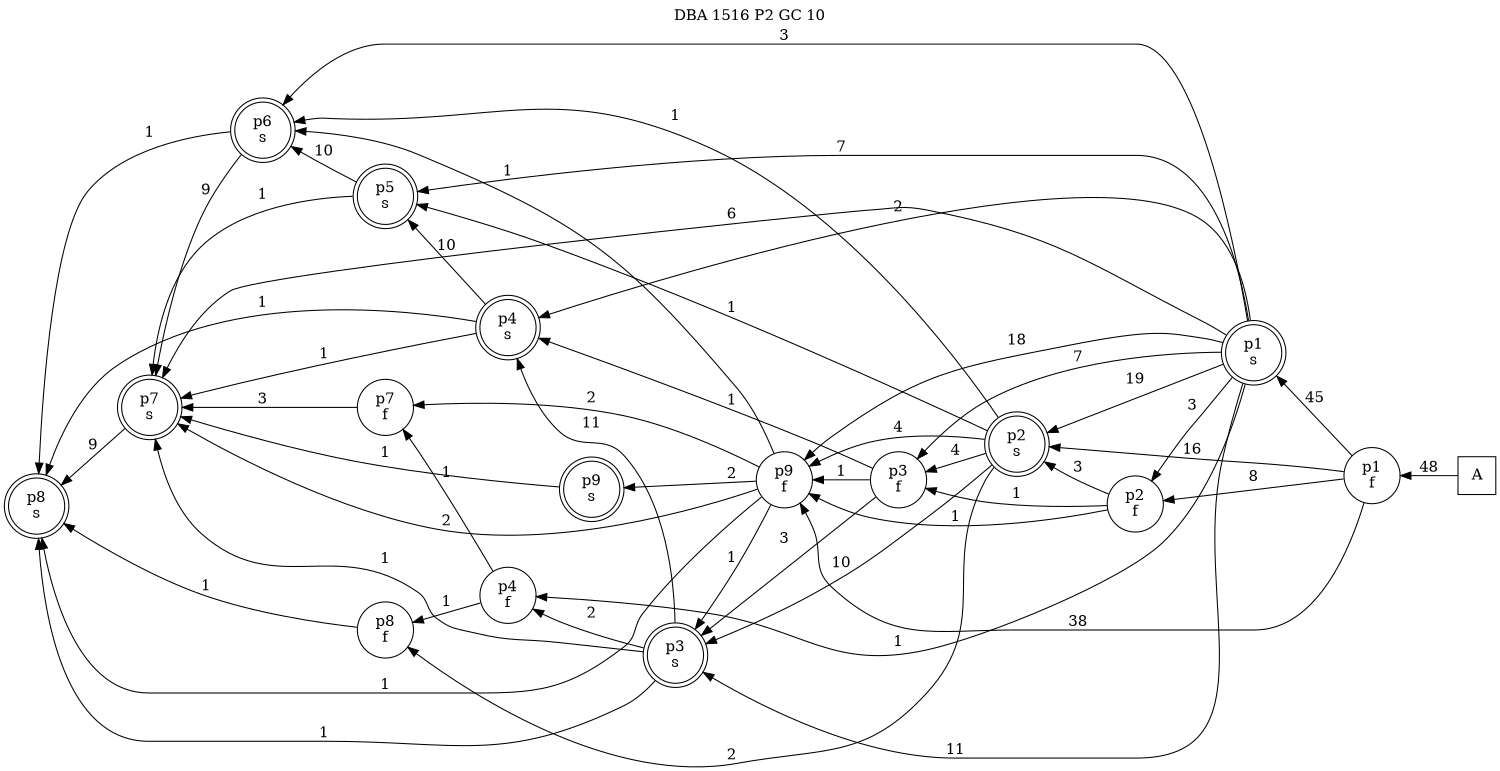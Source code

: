 digraph DBA_1516_P2_GC_10_GOOD {
labelloc="tl"
label= " DBA 1516 P2 GC 10 "
rankdir="RL";
graph [ size=" 10 , 10 !"]

"A" [shape="square" label="A"]
"p1_f" [shape="circle" label="p1
f"]
"p1_s" [shape="doublecircle" label="p1
s"]
"p3_f" [shape="circle" label="p3
f"]
"p4_s" [shape="doublecircle" label="p4
s"]
"p5_s" [shape="doublecircle" label="p5
s"]
"p6_s" [shape="doublecircle" label="p6
s"]
"p2_s" [shape="doublecircle" label="p2
s"]
"p9_f" [shape="circle" label="p9
f"]
"p3_s" [shape="doublecircle" label="p3
s"]
"p7_s" [shape="doublecircle" label="p7
s"]
"p8_s" [shape="doublecircle" label="p8
s"]
"p2_f" [shape="circle" label="p2
f"]
"p4_f" [shape="circle" label="p4
f"]
"p8_f" [shape="circle" label="p8
f"]
"p7_f" [shape="circle" label="p7
f"]
"p9_s" [shape="doublecircle" label="p9
s"]
"A" -> "p1_f" [ label=48]
"p1_f" -> "p1_s" [ label=45]
"p1_f" -> "p2_s" [ label=16]
"p1_f" -> "p9_f" [ label=38]
"p1_f" -> "p2_f" [ label=8]
"p1_s" -> "p3_f" [ label=7]
"p1_s" -> "p4_s" [ label=2]
"p1_s" -> "p5_s" [ label=7]
"p1_s" -> "p6_s" [ label=3]
"p1_s" -> "p2_s" [ label=19]
"p1_s" -> "p9_f" [ label=18]
"p1_s" -> "p3_s" [ label=11]
"p1_s" -> "p7_s" [ label=6]
"p1_s" -> "p2_f" [ label=3]
"p1_s" -> "p4_f" [ label=1]
"p3_f" -> "p4_s" [ label=1]
"p3_f" -> "p9_f" [ label=1]
"p3_f" -> "p3_s" [ label=3]
"p4_s" -> "p5_s" [ label=10]
"p4_s" -> "p7_s" [ label=1]
"p4_s" -> "p8_s" [ label=1]
"p5_s" -> "p6_s" [ label=10]
"p5_s" -> "p7_s" [ label=1]
"p6_s" -> "p7_s" [ label=9]
"p6_s" -> "p8_s" [ label=1]
"p2_s" -> "p3_f" [ label=4]
"p2_s" -> "p5_s" [ label=1]
"p2_s" -> "p6_s" [ label=1]
"p2_s" -> "p9_f" [ label=4]
"p2_s" -> "p3_s" [ label=10]
"p2_s" -> "p8_f" [ label=2]
"p9_f" -> "p6_s" [ label=1]
"p9_f" -> "p3_s" [ label=1]
"p9_f" -> "p7_s" [ label=2]
"p9_f" -> "p8_s" [ label=1]
"p9_f" -> "p7_f" [ label=2]
"p9_f" -> "p9_s" [ label=2]
"p3_s" -> "p4_s" [ label=11]
"p3_s" -> "p7_s" [ label=1]
"p3_s" -> "p8_s" [ label=1]
"p3_s" -> "p4_f" [ label=2]
"p7_s" -> "p8_s" [ label=9]
"p2_f" -> "p3_f" [ label=1]
"p2_f" -> "p2_s" [ label=3]
"p2_f" -> "p9_f" [ label=1]
"p4_f" -> "p8_f" [ label=1]
"p4_f" -> "p7_f" [ label=1]
"p8_f" -> "p8_s" [ label=1]
"p7_f" -> "p7_s" [ label=3]
"p9_s" -> "p7_s" [ label=1]
}
